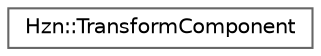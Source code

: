 digraph "Graphical Class Hierarchy"
{
 // LATEX_PDF_SIZE
  bgcolor="transparent";
  edge [fontname=Helvetica,fontsize=10,labelfontname=Helvetica,labelfontsize=10];
  node [fontname=Helvetica,fontsize=10,shape=box,height=0.2,width=0.4];
  rankdir="LR";
  Node0 [label="Hzn::TransformComponent",height=0.2,width=0.4,color="grey40", fillcolor="white", style="filled",URL="$struct_hzn_1_1_transform_component.html",tooltip=" "];
}
